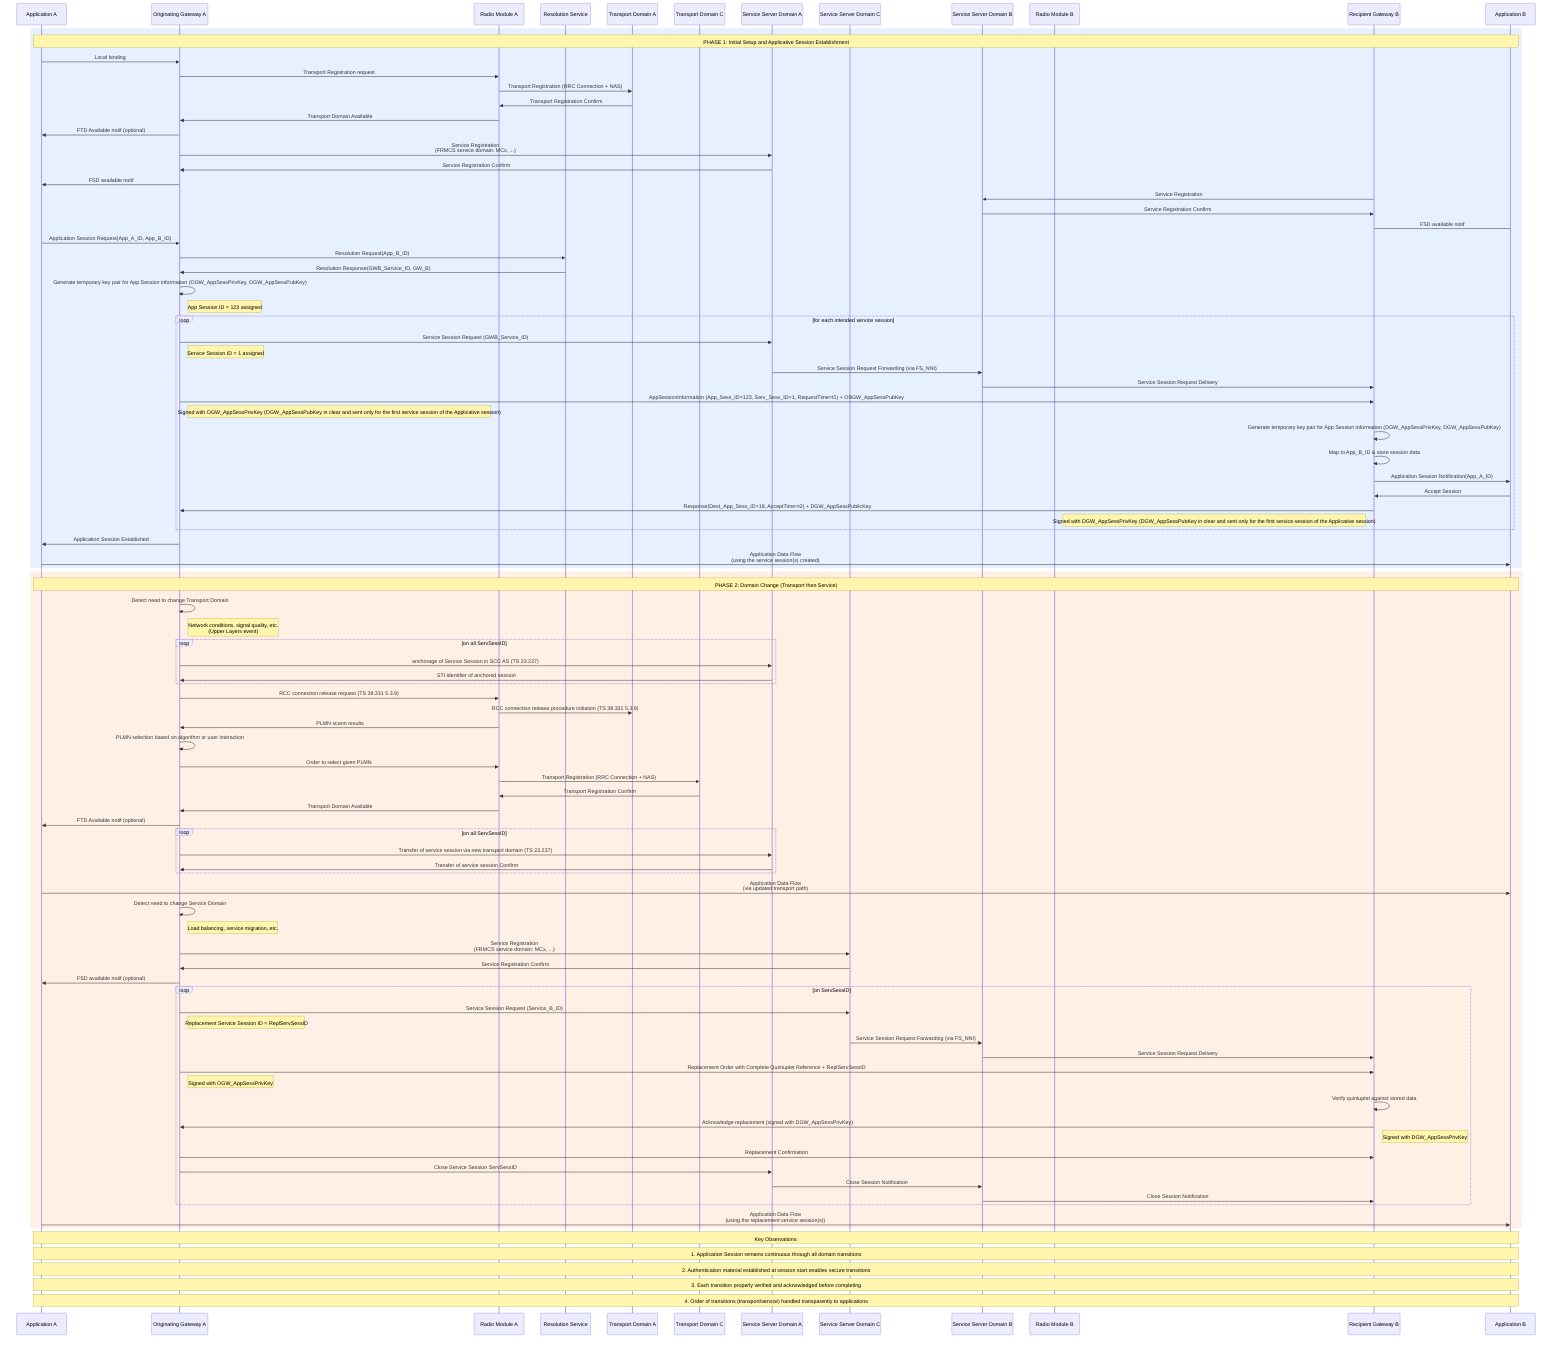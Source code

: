 sequenceDiagram
    participant App_A as Application A
    participant GW_A as Originating Gateway A
    participant UE_A as Radio Module A
    participant RS as Resolution Service
    participant TD_A1 as Transport Domain A
    participant TD_A2 as Transport Domain C
    participant SD_A1 as Service Server Domain A
    participant SD_A2 as Service Server Domain C
    participant SD_B as Service Server Domain B
    participant UE_B as Radio Module B
    participant GW_B as Recipient Gateway B
    participant App_B as Application B

    rect rgb(230, 240, 255)
        Note over App_A, App_B: PHASE 1: Initial Setup and Applicative Session Establishment

        %% Initial Transport & Service Domain Registration
        App_A->>GW_A: Local binding
        GW_A->>UE_A: Transport Registration request
        UE_A->>TD_A1: Transport Registration (RRC Connection + NAS)
        TD_A1->>UE_A: Transport Registration Confirm
        UE_A->>GW_A: Transport Domain Available
        GW_A->>App_A: FTD Available notif (optional)
        GW_A->>SD_A1: Service Registration<br>(FRMCS service domain: MCx, ...)
        SD_A1->>GW_A: Service Registration Confirm
        GW_A->>App_A: FSD available notif
        
        GW_B->>SD_B: Service Registration
        SD_B->>GW_B: Service Registration Confirm
        GW_B->App_B: FSD available notif

        %% Application Session Establishment
        App_A->>GW_A: Application Session Request(App_A_ID, App_B_ID)
        
        %% Resolution of App ID to Service ID via Resolution Service
        GW_A->>RS: Resolution Request(App_B_ID)
        RS->>GW_A: Resolution Response(GWB_Service_ID, GW_B)
        
        %% Generate Authentication Material
        GW_A->>GW_A: Generate temporary key pair for App Session information (OGW_AppSessPrivKey, OGW_AppSessPubKey)
        Note right of GW_A: App Session ID = 123 assigned
        
        %% Establish Service Session(s) via Service Domain
        loop for each intended service session
            GW_A->>SD_A1: Service Session Request (GWB_Service_ID)
            Note right of GW_A: Service Session ID = 1 assigned
            SD_A1->>SD_B: Service Session Request Forwarding (via FS_NNI)
            SD_B->>GW_B: Service Session Request Delivery
            
            %% Session Authentication & Identification Exchange
            GW_A->>GW_B: AppSessionInformation (App_Sess_ID=123, Serv_Sess_ID=1, RequestTime=t1) + OBGW_AppSessPubKey
            Note right of GW_A: Signed with OGW_AppSessPrivKey (OGW_AppSessPubKey in clear and sent only for the first service session of the Applicative session)
            
            GW_B->>GW_B: Generate temporary key pair for App Session information (DGW_AppSessPrivKey, DGW_AppSessPubKey)
            GW_B->>GW_B: Map to App_B_ID & store session data
            GW_B->>App_B: Application Session Notification(App_A_ID)
            
            App_B->>GW_B: Accept Session
            
            GW_B->>GW_A: Response(Dest_App_Sess_ID=18, AcceptTime=t2) + DGW_AppSessPublicKey
            Note left of GW_B: Signed with DGW_AppSessPrivKey (DGW_AppSessPubKey in clear and sent only for the first service session of the Applicative session)
        end
        GW_A->>App_A: Application Session Established
        
        %% Media Flow Establishment
        App_A->>App_B: Application Data Flow <br> (using the service session(s) created)
    end
    
    rect rgb(255, 240, 230)
        Note over App_A, App_B: PHASE 2: Domain Change (Transport then Service)
        
        %% Detection of Transport Domain Change Need
        GW_A->>GW_A: Detect need to change Transport Domain 
        Note right of GW_A: Network conditions, signal quality, etc.<br>(Upper Layers event)
        loop on all ServSessID
            GW_A->>SD_A1: anchorage of Service Session in SCC AS (TS 23.237)
            SD_A1->>GW_A: STI identifier of anchored session
        end
        GW_A->>UE_A: RCC connection release request (TS 38.331 5.3.9)
        UE_A->>TD_A1: RCC connection release procedure initiation (TS 38.331 5.3.9)
        UE_A->>GW_A: PLMN scann results
        GW_A->>GW_A: PLMN selection based on algorithm or user interaction
        GW_A->>UE_A: Order to select given PLMN
        UE_A->>TD_A2: Transport Registration (RRC Connection + NAS)
        TD_A2->>UE_A: Transport Registration Confirm
        UE_A->>GW_A: Transport Domain Available
        GW_A->>App_A: FTD Available notif (optional)
        
        %% Update Service Path for Existing Service Session(s)
        loop on all ServSessID
            GW_A->>SD_A1: Transfer of service session via new transport domain (TS 23.237)
            SD_A1->>GW_A: Transfer of service session Confirm
        end
        %% Media Flow Continues via New Transport Path
        App_A->>App_B: Application Data Flow <br> (via updated transport path)
        
        %% Later: Service Domain Change
        GW_A->>GW_A: Detect need to change Service Domain
        Note right of GW_A: Load balancing, service migration, etc.
        
        %% Registration to New Service Domain
        GW_A->>SD_A2: Service Registration<br>(FRMCS service domain: MCx, ...)
        SD_A2->>GW_A: Service Registration Confirm
        GW_A->>App_A: FSD available notif (optional)
        
        %% Establish Replacement Service Session
        loop on ServSessID
            GW_A->>SD_A2: Service Session Request (Service_B_ID)
            Note right of GW_A: Replacement Service Session ID = ReplServSessID
            SD_A2->>SD_B: Service Session Request Forwarding (via FS_NNI)
            SD_B->>GW_B: Service Session Request Delivery
            
            %% Authentication for Session Replacement
            GW_A->>GW_B: Replacement Order with Complete Quintuplet Reference + ReplServSessID
            Note right of GW_A: Signed with OGW_AppSessPrivKey
            
            GW_B->>GW_B: Verify quintuplet against stored data
            GW_B->>GW_A: Acknowledge replacement (signed with DGW_AppSessPrivKey)
            Note right of GW_B: Signed with DGW_AppSessPrivKey
            GW_A->>GW_B: Replacement Confirmation

            %% Close Original Service Session
            GW_A->>SD_A1: Close Service Session ServSessID
            SD_A1->>SD_B: Close Session Notification
            SD_B->>GW_B: Close Session Notification
        end
           
           
        
        %% Media Flow via New Service Session
        App_A->>App_B: Application Data Flow <br> (using the replacement service session(s))
        
        
    end

    Note over App_A, App_B: Key Observations:
    Note over App_A, App_B: 1. Application Session remains continuous through all domain transitions
    Note over App_A, App_B: 2. Authentication material established at session start enables secure transitions
    Note over App_A, App_B: 3. Each transition properly verified and acknowledged before completing
    Note over App_A, App_B: 4. Order of transitions (transport/service) handled transparently to applications